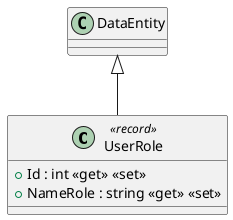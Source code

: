 @startuml
class UserRole <<record>> {
    + Id : int <<get>> <<set>>
    + NameRole : string <<get>> <<set>>
}
DataEntity <|-- UserRole
@enduml
